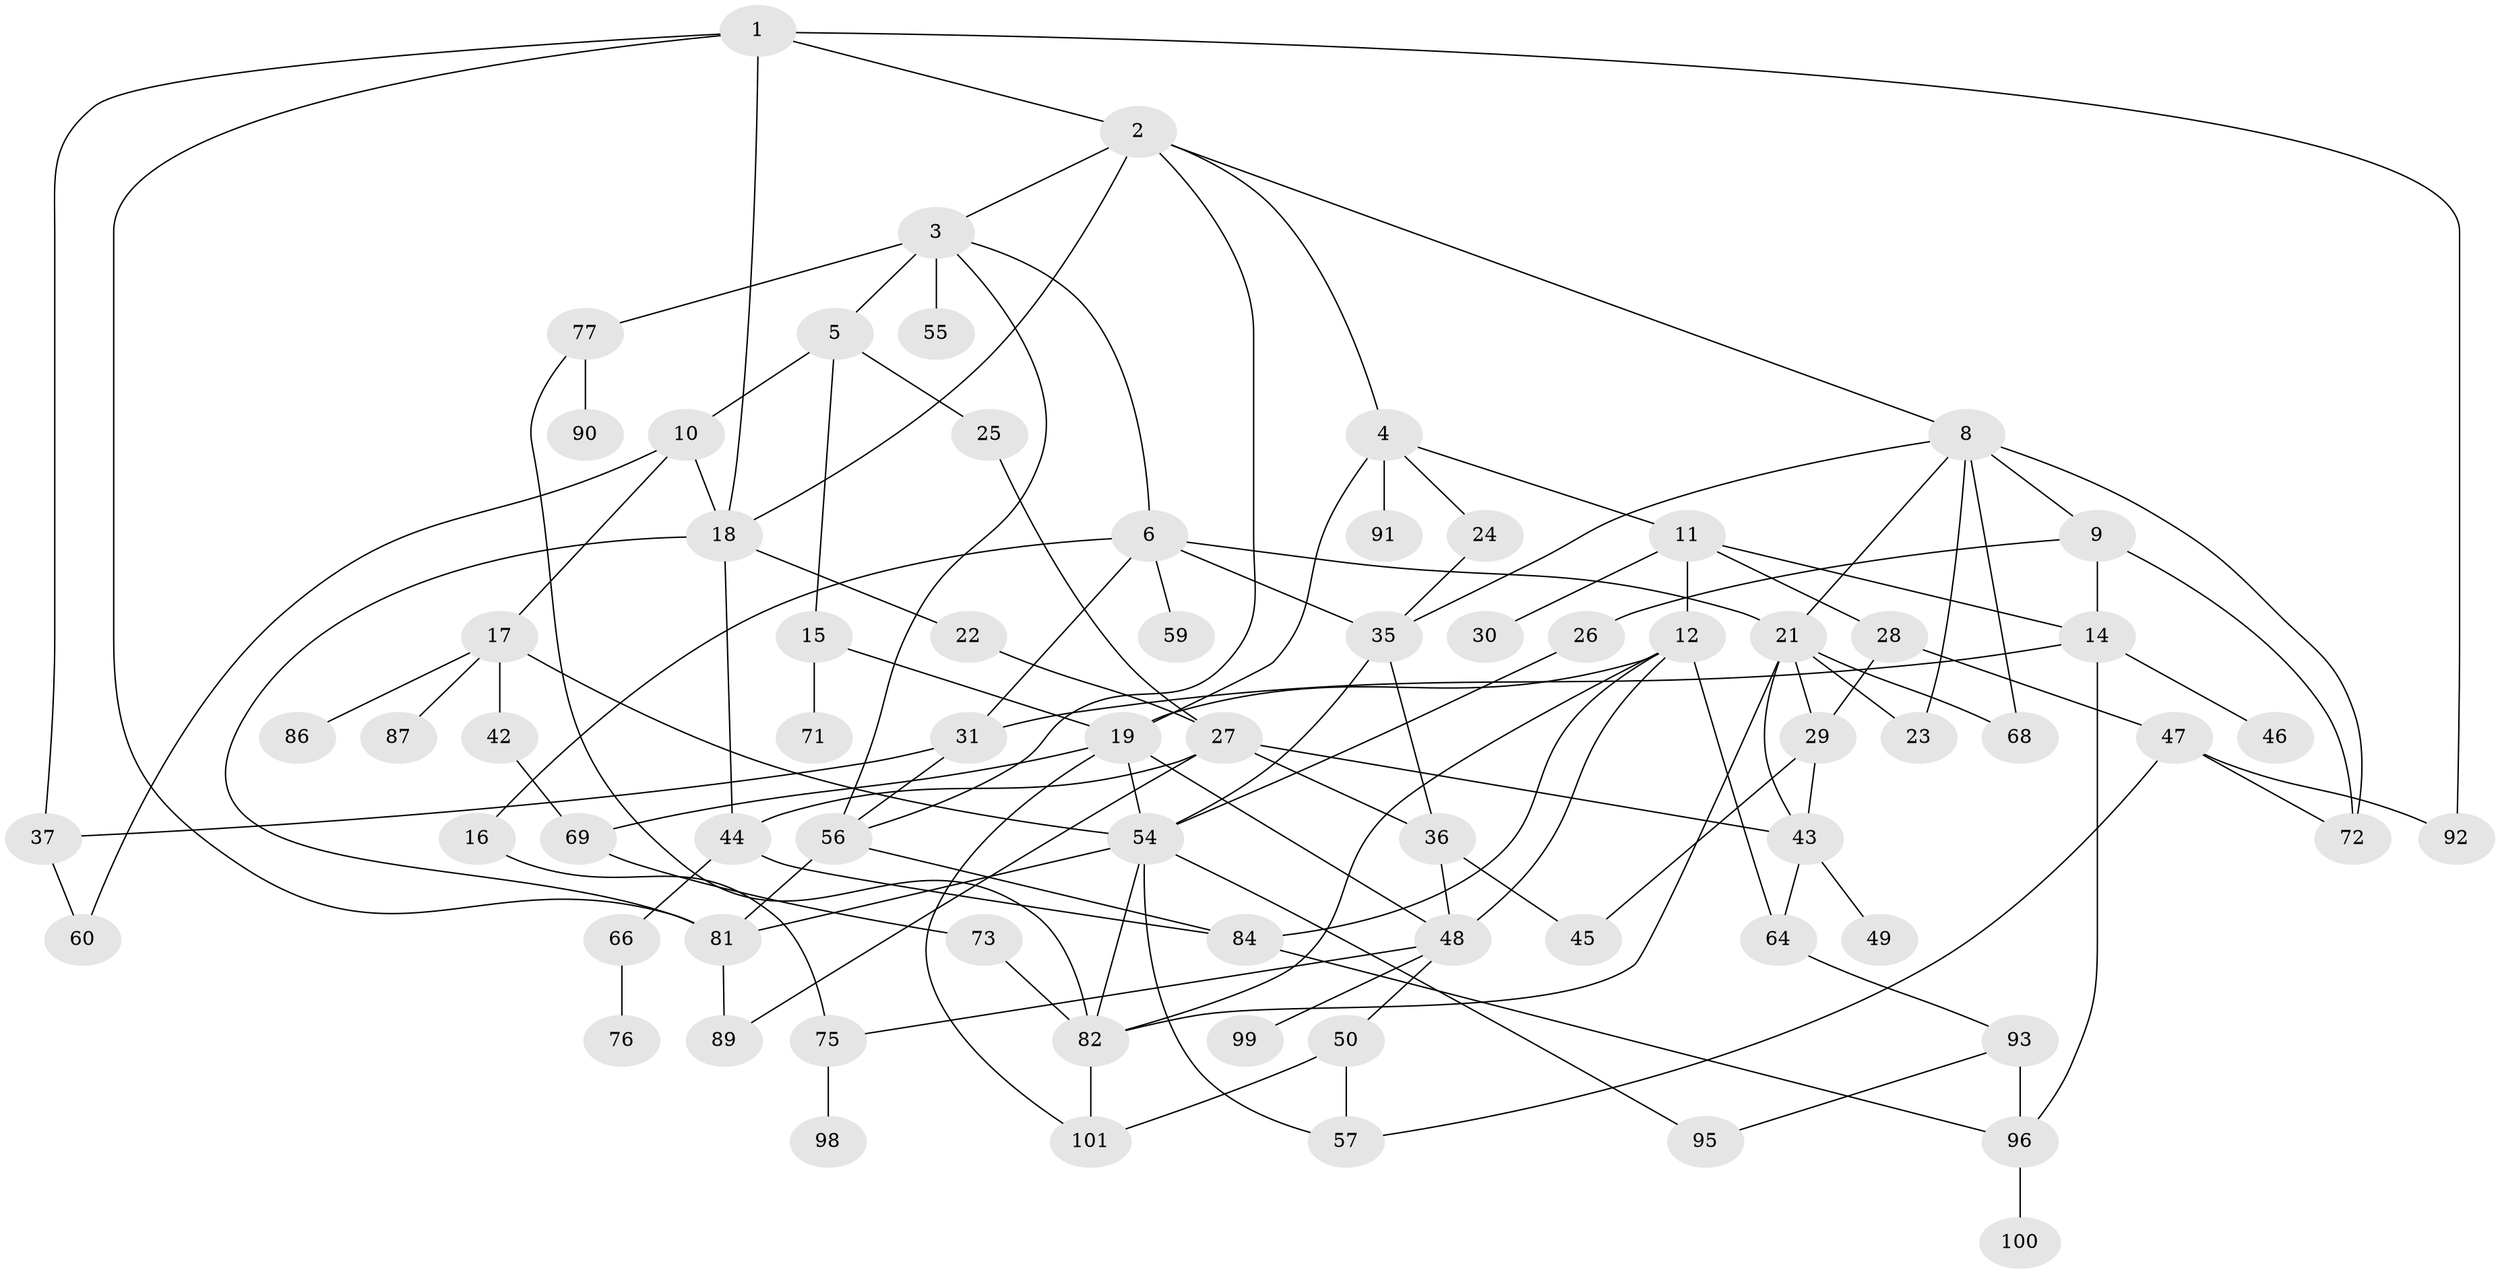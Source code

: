 // original degree distribution, {4: 0.17475728155339806, 5: 0.08737864077669903, 6: 0.05825242718446602, 3: 0.22330097087378642, 2: 0.27184466019417475, 1: 0.17475728155339806, 8: 0.009708737864077669}
// Generated by graph-tools (version 1.1) at 2025/10/02/27/25 16:10:51]
// undirected, 72 vertices, 121 edges
graph export_dot {
graph [start="1"]
  node [color=gray90,style=filled];
  1 [super="+53"];
  2 [super="+7"];
  3 [super="+51"];
  4 [super="+13"];
  5;
  6 [super="+20"];
  8 [super="+58"];
  9;
  10 [super="+74"];
  11 [super="+33"];
  12 [super="+103"];
  14 [super="+102"];
  15;
  16;
  17 [super="+41"];
  18 [super="+39"];
  19 [super="+40"];
  21 [super="+34"];
  22;
  23;
  24;
  25 [super="+32"];
  26;
  27 [super="+65"];
  28;
  29 [super="+38"];
  30 [super="+97"];
  31;
  35;
  36 [super="+52"];
  37;
  42;
  43 [super="+61"];
  44;
  45;
  46;
  47 [super="+63"];
  48 [super="+79"];
  49;
  50;
  54 [super="+78"];
  55;
  56 [super="+62"];
  57 [super="+80"];
  59;
  60;
  64 [super="+67"];
  66 [super="+70"];
  68;
  69 [super="+85"];
  71;
  72 [super="+94"];
  73;
  75 [super="+88"];
  76;
  77;
  81 [super="+83"];
  82;
  84;
  86;
  87;
  89;
  90;
  91;
  92;
  93;
  95;
  96;
  98;
  99;
  100;
  101;
  1 -- 2;
  1 -- 37;
  1 -- 18;
  1 -- 92;
  1 -- 81;
  2 -- 3;
  2 -- 4;
  2 -- 18;
  2 -- 8;
  2 -- 56;
  3 -- 5;
  3 -- 6;
  3 -- 56;
  3 -- 77;
  3 -- 55;
  4 -- 11;
  4 -- 24;
  4 -- 91;
  4 -- 19;
  5 -- 10;
  5 -- 15;
  5 -- 25;
  6 -- 16;
  6 -- 21;
  6 -- 31;
  6 -- 59;
  6 -- 35;
  8 -- 9;
  8 -- 23;
  8 -- 68;
  8 -- 72;
  8 -- 35;
  8 -- 21;
  9 -- 14;
  9 -- 26;
  9 -- 72;
  10 -- 17;
  10 -- 18;
  10 -- 60;
  11 -- 12;
  11 -- 28;
  11 -- 30;
  11 -- 14;
  12 -- 48;
  12 -- 84;
  12 -- 82;
  12 -- 64;
  12 -- 19;
  14 -- 46;
  14 -- 96;
  14 -- 31;
  15 -- 71;
  15 -- 19;
  16 -- 75;
  17 -- 42;
  17 -- 87;
  17 -- 54;
  17 -- 86;
  18 -- 22;
  18 -- 44;
  18 -- 81;
  19 -- 69;
  19 -- 54;
  19 -- 48;
  19 -- 101;
  21 -- 29;
  21 -- 82;
  21 -- 23;
  21 -- 68;
  21 -- 43;
  22 -- 27;
  24 -- 35;
  25 -- 27;
  26 -- 54;
  27 -- 89;
  27 -- 43;
  27 -- 36;
  27 -- 44;
  28 -- 47;
  28 -- 29;
  29 -- 43;
  29 -- 45;
  31 -- 37;
  31 -- 56;
  35 -- 36;
  35 -- 54;
  36 -- 45;
  36 -- 48;
  37 -- 60;
  42 -- 69;
  43 -- 49;
  43 -- 64;
  44 -- 66;
  44 -- 84;
  47 -- 92;
  47 -- 72;
  47 -- 57;
  48 -- 50;
  48 -- 99;
  48 -- 75;
  50 -- 57;
  50 -- 101;
  54 -- 81;
  54 -- 82;
  54 -- 95;
  54 -- 57;
  56 -- 81;
  56 -- 84;
  64 -- 93;
  66 -- 76;
  69 -- 73;
  73 -- 82;
  75 -- 98;
  77 -- 90;
  77 -- 82;
  81 -- 89;
  82 -- 101;
  84 -- 96;
  93 -- 95;
  93 -- 96;
  96 -- 100;
}
